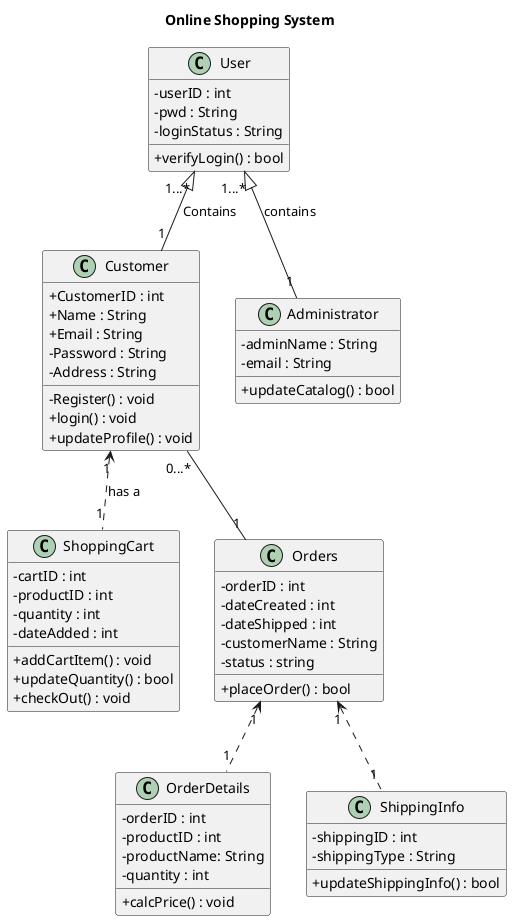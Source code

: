 @startuml name

title Online Shopping System

skinparam ClassAttributeIconSize 0

class Customer{
    +CustomerID : int
    +Name : String
    +Email : String
    -Password : String
    -Address : String
    -Register() : void
    +login() : void
    +updateProfile() : void
}

class User {
    -userID : int
    -pwd : String
    -loginStatus : String
    +verifyLogin() : bool
}

class Administrator {
    -adminName : String
    -email : String
    +updateCatalog() : bool
}

class ShoppingCart {
    -cartID : int
    -productID : int
    -quantity : int
    -dateAdded : int
    +addCartItem() : void
    +updateQuantity() : bool
    +checkOut() : void
}

class Orders{
    -orderID : int
    -dateCreated : int
    -dateShipped : int
    -customerName : String
    -status : string
    +placeOrder() : bool
}

class OrderDetails {
    -orderID : int
    -productID : int
    -productName: String
    -quantity : int
    +calcPrice() : void
}

class ShippingInfo{
    -shippingID : int
    -shippingType : String
    +updateShippingInfo() : bool
}

User "1...*" <|-- "1" Customer : Contains
User "1...*" <|-- "1" Administrator : contains
Customer "1" <.. "1" ShoppingCart : has a
Customer "0...*" -- "1" Orders 
Orders "1" <.. "1" ShippingInfo
Orders "1" <.. "1" OrderDetails

@enduml